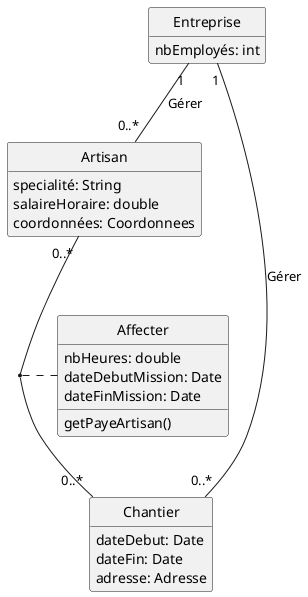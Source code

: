 @startuml dc

hide circle
hide empty members
hide empty methods
    

skinparam arrow {
    MessageAlign center
}


class Entreprise {
    nbEmployés: int
}


class Artisan {
    specialité: String
    salaireHoraire: double
    coordonnées: Coordonnees
}

class Chantier {
    dateDebut: Date
    dateFin: Date
    adresse: Adresse
}

class Affecter {
    nbHeures: double
    dateDebutMission: Date
    dateFinMission: Date
    getPayeArtisan()
}

Entreprise "1" -- "0..*" Artisan : Gérer
Entreprise "1" -- "0..*" Chantier : Gérer
Artisan "0..*" -- "0..*" Chantier
(Artisan, Chantier) .. Affecter

@enduml

